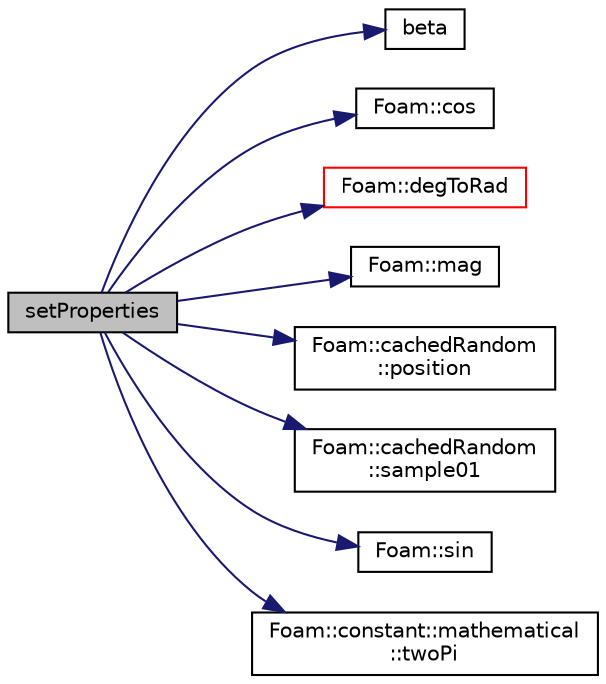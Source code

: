 digraph "setProperties"
{
  bgcolor="transparent";
  edge [fontname="Helvetica",fontsize="10",labelfontname="Helvetica",labelfontsize="10"];
  node [fontname="Helvetica",fontsize="10",shape=record];
  rankdir="LR";
  Node98 [label="setProperties",height=0.2,width=0.4,color="black", fillcolor="grey75", style="filled", fontcolor="black"];
  Node98 -> Node99 [color="midnightblue",fontsize="10",style="solid",fontname="Helvetica"];
  Node99 [label="beta",height=0.2,width=0.4,color="black",URL="$a41468.html#a7f7bcc92fa37329ef6b25b3a843cb8ba"];
  Node98 -> Node100 [color="midnightblue",fontsize="10",style="solid",fontname="Helvetica"];
  Node100 [label="Foam::cos",height=0.2,width=0.4,color="black",URL="$a21851.html#aebb41a148f7cf44b63e12f69e487e49f"];
  Node98 -> Node101 [color="midnightblue",fontsize="10",style="solid",fontname="Helvetica"];
  Node101 [label="Foam::degToRad",height=0.2,width=0.4,color="red",URL="$a21851.html#af706f965be4d1457b0f1e7fade1c0118",tooltip="Conversion from degrees to radians. "];
  Node98 -> Node103 [color="midnightblue",fontsize="10",style="solid",fontname="Helvetica"];
  Node103 [label="Foam::mag",height=0.2,width=0.4,color="black",URL="$a21851.html#a929da2a3fdcf3dacbbe0487d3a330dae"];
  Node98 -> Node104 [color="midnightblue",fontsize="10",style="solid",fontname="Helvetica"];
  Node104 [label="Foam::cachedRandom\l::position",height=0.2,width=0.4,color="black",URL="$a29341.html#a1f066a90b0e9f9d8cf1272384eecd896",tooltip="Return a sample between start and end. "];
  Node98 -> Node105 [color="midnightblue",fontsize="10",style="solid",fontname="Helvetica"];
  Node105 [label="Foam::cachedRandom\l::sample01",height=0.2,width=0.4,color="black",URL="$a29341.html#a69e8ec3910ef84b36df7af5b8e692c0a",tooltip="Return a sample whose components lie in the range 0-1. "];
  Node98 -> Node106 [color="midnightblue",fontsize="10",style="solid",fontname="Helvetica"];
  Node106 [label="Foam::sin",height=0.2,width=0.4,color="black",URL="$a21851.html#a4517d680df5510934705011b30dcefa6"];
  Node98 -> Node107 [color="midnightblue",fontsize="10",style="solid",fontname="Helvetica"];
  Node107 [label="Foam::constant::mathematical\l::twoPi",height=0.2,width=0.4,color="black",URL="$a21892.html#a7574b446d33e802339e1708574670c00"];
}
